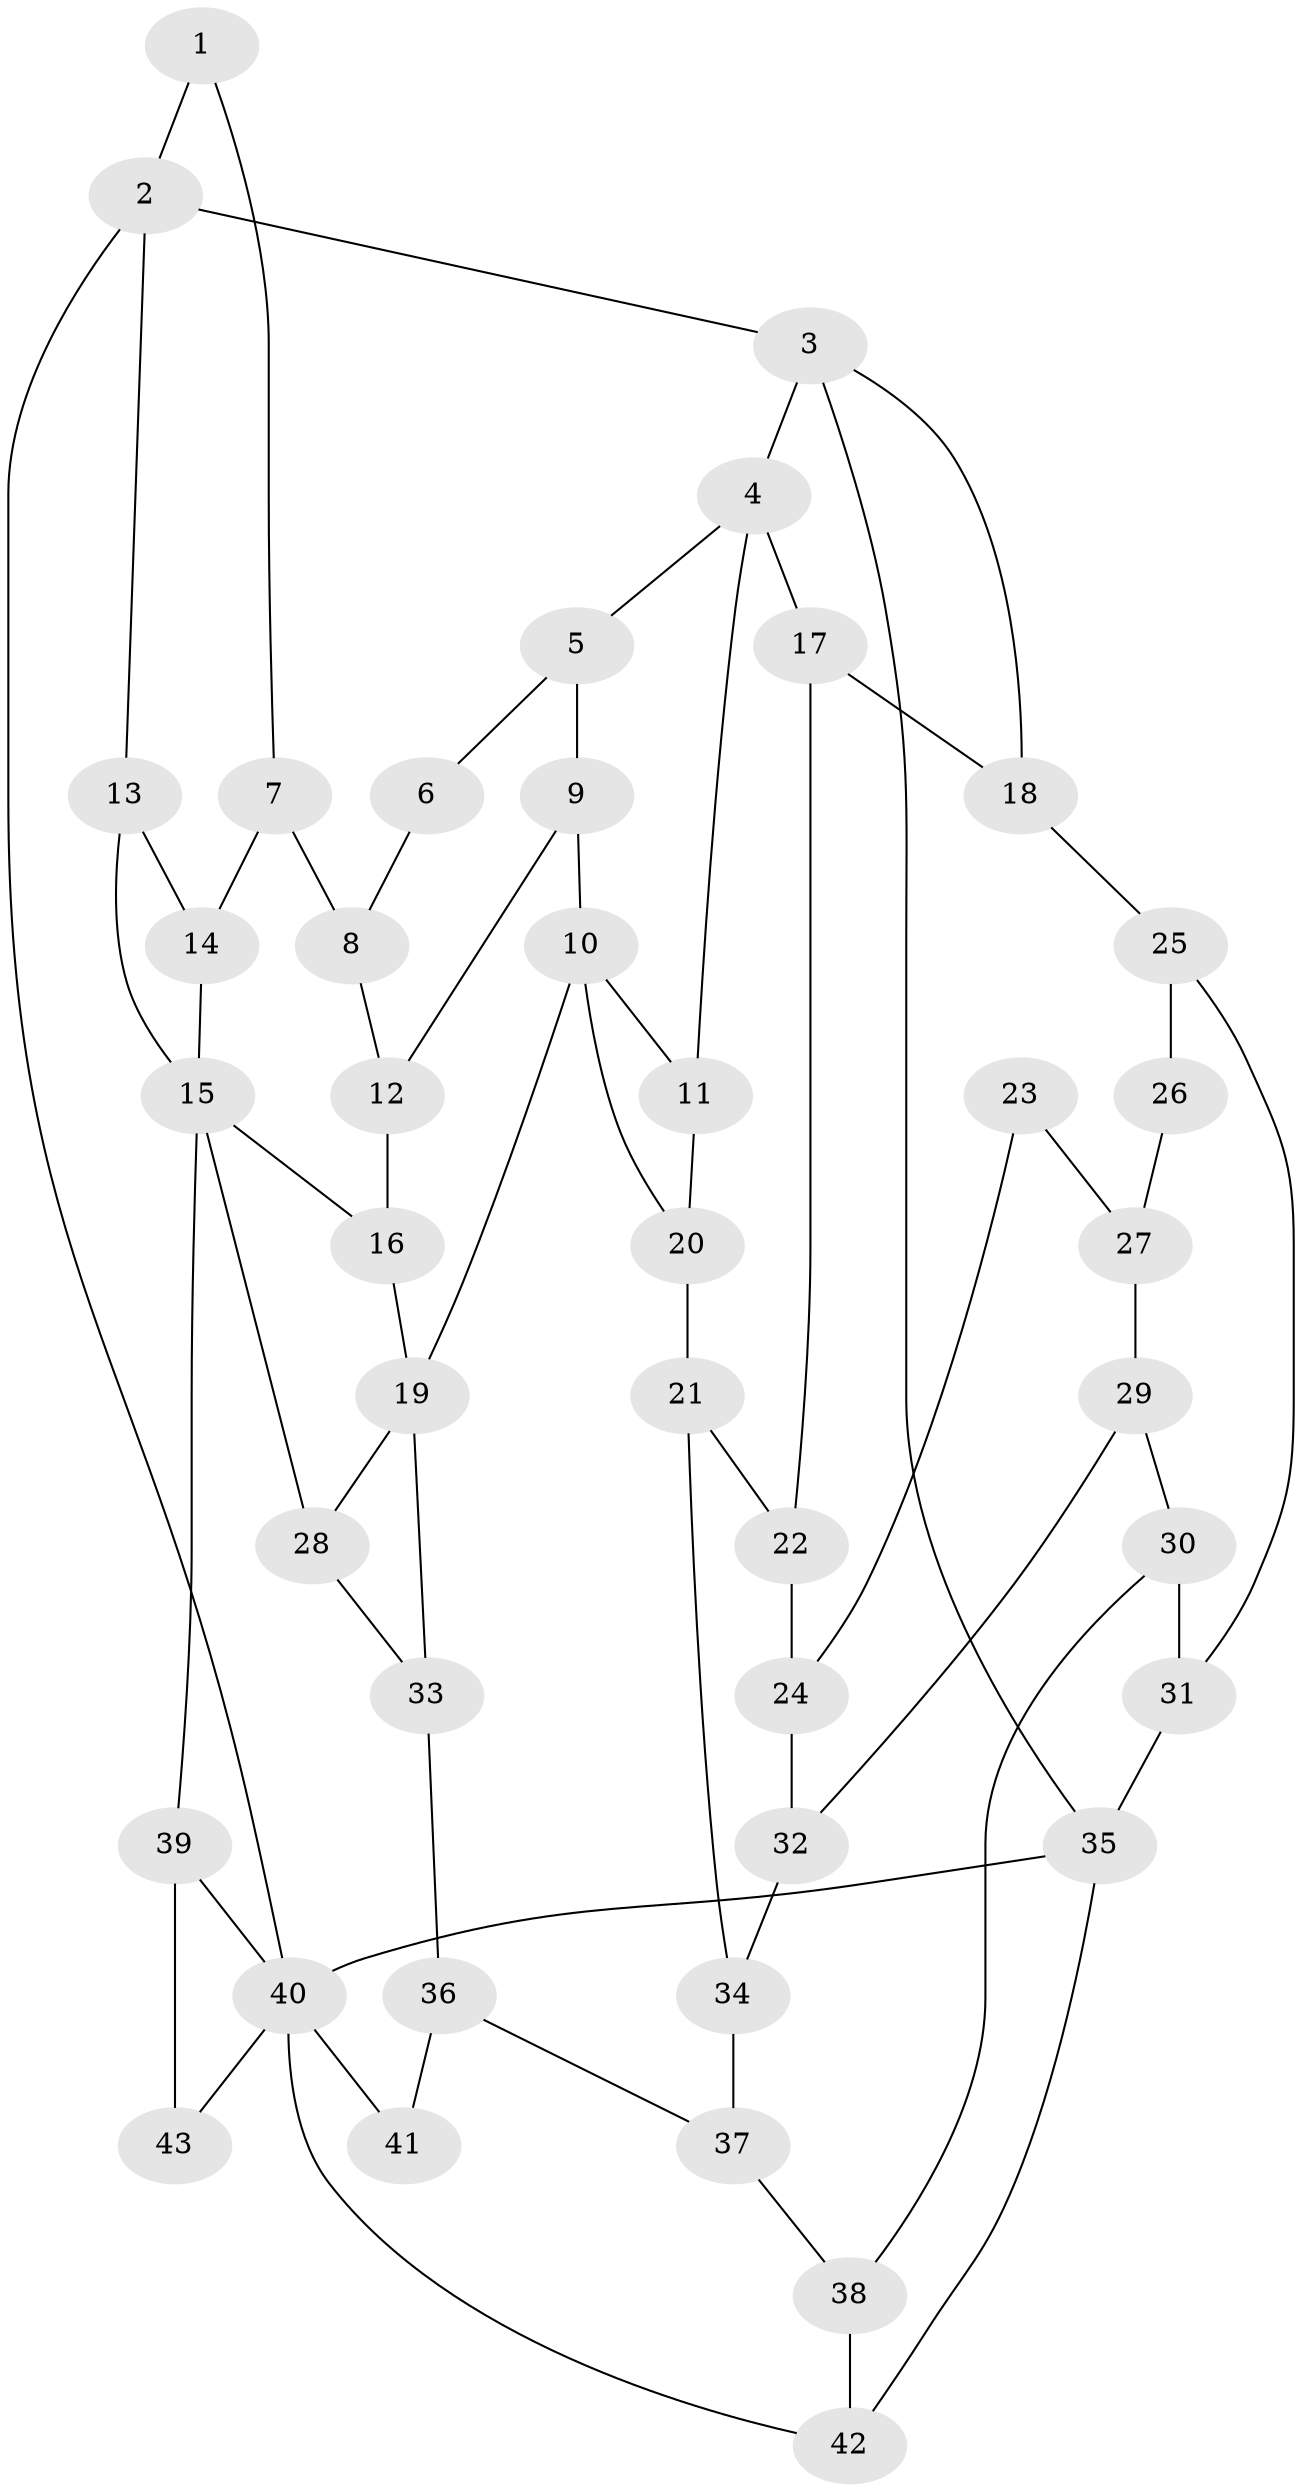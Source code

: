 // original degree distribution, {3: 0.06666666666666667, 6: 0.25, 5: 0.4666666666666667, 4: 0.21666666666666667}
// Generated by graph-tools (version 1.1) at 2025/54/03/04/25 22:54:13]
// undirected, 43 vertices, 67 edges
graph export_dot {
  node [color=gray90,style=filled];
  1;
  2;
  3;
  4;
  5;
  6;
  7;
  8;
  9;
  10;
  11;
  12;
  13;
  14;
  15;
  16;
  17;
  18;
  19;
  20;
  21;
  22;
  23;
  24;
  25;
  26;
  27;
  28;
  29;
  30;
  31;
  32;
  33;
  34;
  35;
  36;
  37;
  38;
  39;
  40;
  41;
  42;
  43;
  1 -- 2 [weight=1.0];
  1 -- 7 [weight=1.0];
  2 -- 3 [weight=1.0];
  2 -- 13 [weight=1.0];
  2 -- 40 [weight=1.0];
  3 -- 4 [weight=1.0];
  3 -- 18 [weight=1.0];
  3 -- 35 [weight=1.0];
  4 -- 5 [weight=1.0];
  4 -- 11 [weight=1.0];
  4 -- 17 [weight=1.0];
  5 -- 6 [weight=1.0];
  5 -- 9 [weight=1.0];
  6 -- 8 [weight=1.0];
  7 -- 8 [weight=1.0];
  7 -- 14 [weight=1.0];
  8 -- 12 [weight=1.0];
  9 -- 10 [weight=1.0];
  9 -- 12 [weight=1.0];
  10 -- 11 [weight=1.0];
  10 -- 19 [weight=2.0];
  10 -- 20 [weight=1.0];
  11 -- 20 [weight=1.0];
  12 -- 16 [weight=1.0];
  13 -- 14 [weight=1.0];
  13 -- 15 [weight=1.0];
  14 -- 15 [weight=1.0];
  15 -- 16 [weight=1.0];
  15 -- 28 [weight=1.0];
  15 -- 39 [weight=2.0];
  16 -- 19 [weight=2.0];
  17 -- 18 [weight=1.0];
  17 -- 22 [weight=1.0];
  18 -- 25 [weight=1.0];
  19 -- 28 [weight=1.0];
  19 -- 33 [weight=1.0];
  20 -- 21 [weight=1.0];
  21 -- 22 [weight=1.0];
  21 -- 34 [weight=1.0];
  22 -- 24 [weight=1.0];
  23 -- 24 [weight=1.0];
  23 -- 27 [weight=1.0];
  24 -- 32 [weight=1.0];
  25 -- 26 [weight=1.0];
  25 -- 31 [weight=1.0];
  26 -- 27 [weight=1.0];
  27 -- 29 [weight=1.0];
  28 -- 33 [weight=1.0];
  29 -- 30 [weight=1.0];
  29 -- 32 [weight=1.0];
  30 -- 31 [weight=1.0];
  30 -- 38 [weight=1.0];
  31 -- 35 [weight=1.0];
  32 -- 34 [weight=1.0];
  33 -- 36 [weight=1.0];
  34 -- 37 [weight=1.0];
  35 -- 40 [weight=1.0];
  35 -- 42 [weight=1.0];
  36 -- 37 [weight=1.0];
  36 -- 41 [weight=1.0];
  37 -- 38 [weight=1.0];
  38 -- 42 [weight=1.0];
  39 -- 40 [weight=1.0];
  39 -- 43 [weight=2.0];
  40 -- 41 [weight=2.0];
  40 -- 42 [weight=1.0];
  40 -- 43 [weight=1.0];
}
